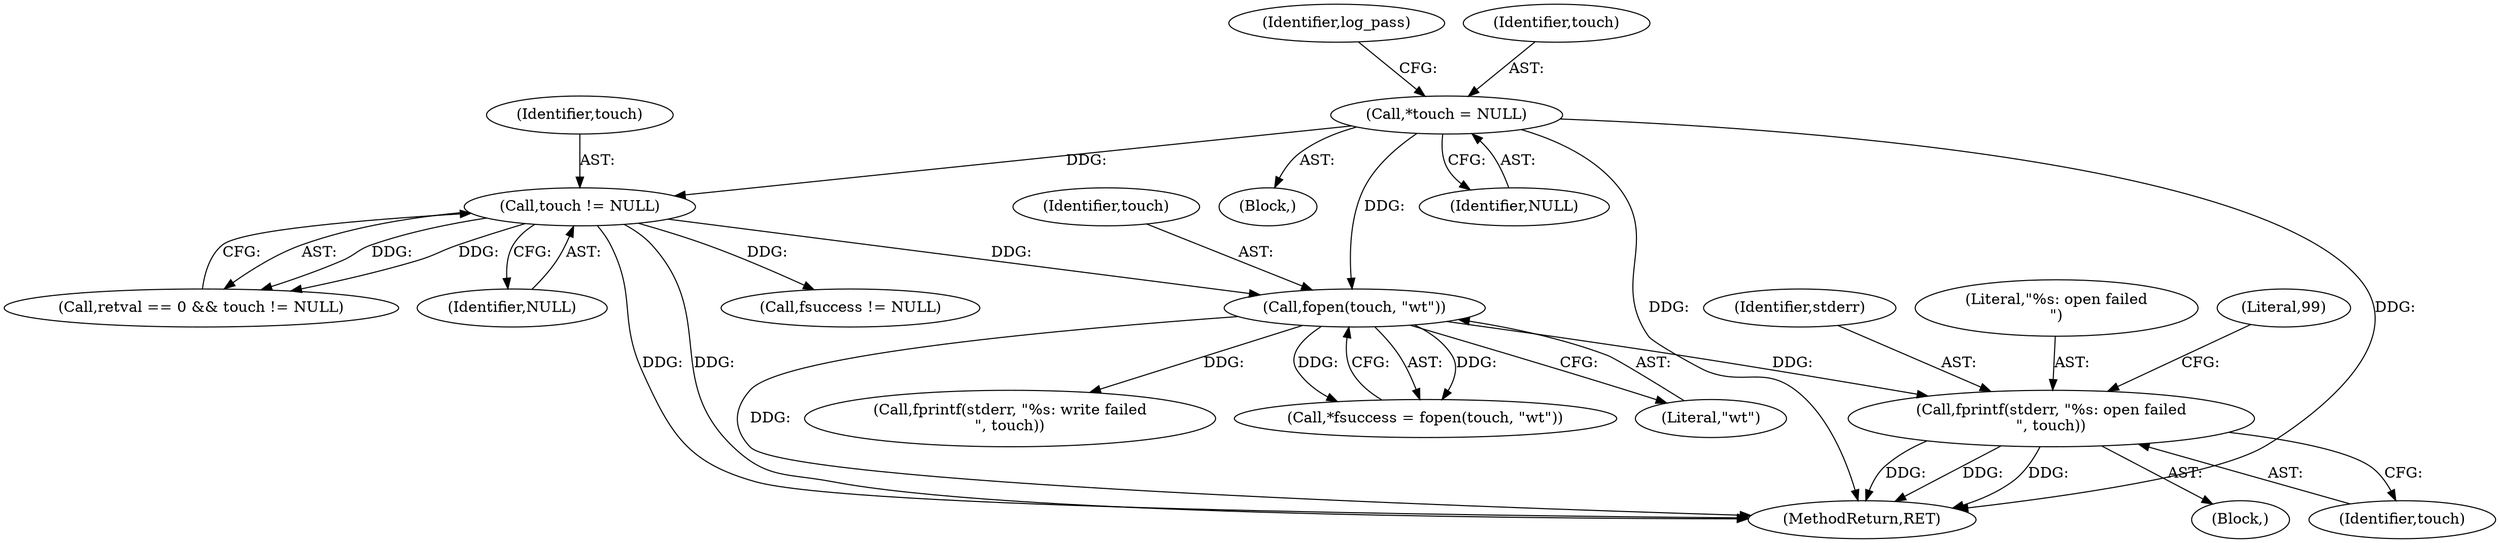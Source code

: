 digraph "0_Android_9d4853418ab2f754c2b63e091c29c5529b8b86ca_29@API" {
"1000544" [label="(Call,fprintf(stderr, \"%s: open failed\n\", touch))"];
"1000505" [label="(Call,fopen(touch, \"wt\"))"];
"1000116" [label="(Call,*touch = NULL)"];
"1000498" [label="(Call,touch != NULL)"];
"1000498" [label="(Call,touch != NULL)"];
"1000547" [label="(Identifier,touch)"];
"1000500" [label="(Identifier,NULL)"];
"1000549" [label="(Literal,99)"];
"1000534" [label="(Call,fprintf(stderr, \"%s: write failed\n\", touch))"];
"1000116" [label="(Call,*touch = NULL)"];
"1000499" [label="(Identifier,touch)"];
"1000121" [label="(Identifier,log_pass)"];
"1000544" [label="(Call,fprintf(stderr, \"%s: open failed\n\", touch))"];
"1000552" [label="(MethodReturn,RET)"];
"1000109" [label="(Block,)"];
"1000503" [label="(Call,*fsuccess = fopen(touch, \"wt\"))"];
"1000506" [label="(Identifier,touch)"];
"1000117" [label="(Identifier,touch)"];
"1000118" [label="(Identifier,NULL)"];
"1000545" [label="(Identifier,stderr)"];
"1000507" [label="(Literal,\"wt\")"];
"1000541" [label="(Block,)"];
"1000509" [label="(Call,fsuccess != NULL)"];
"1000494" [label="(Call,retval == 0 && touch != NULL)"];
"1000546" [label="(Literal,\"%s: open failed\n\")"];
"1000505" [label="(Call,fopen(touch, \"wt\"))"];
"1000544" -> "1000541"  [label="AST: "];
"1000544" -> "1000547"  [label="CFG: "];
"1000545" -> "1000544"  [label="AST: "];
"1000546" -> "1000544"  [label="AST: "];
"1000547" -> "1000544"  [label="AST: "];
"1000549" -> "1000544"  [label="CFG: "];
"1000544" -> "1000552"  [label="DDG: "];
"1000544" -> "1000552"  [label="DDG: "];
"1000544" -> "1000552"  [label="DDG: "];
"1000505" -> "1000544"  [label="DDG: "];
"1000505" -> "1000503"  [label="AST: "];
"1000505" -> "1000507"  [label="CFG: "];
"1000506" -> "1000505"  [label="AST: "];
"1000507" -> "1000505"  [label="AST: "];
"1000503" -> "1000505"  [label="CFG: "];
"1000505" -> "1000552"  [label="DDG: "];
"1000505" -> "1000503"  [label="DDG: "];
"1000505" -> "1000503"  [label="DDG: "];
"1000116" -> "1000505"  [label="DDG: "];
"1000498" -> "1000505"  [label="DDG: "];
"1000505" -> "1000534"  [label="DDG: "];
"1000116" -> "1000109"  [label="AST: "];
"1000116" -> "1000118"  [label="CFG: "];
"1000117" -> "1000116"  [label="AST: "];
"1000118" -> "1000116"  [label="AST: "];
"1000121" -> "1000116"  [label="CFG: "];
"1000116" -> "1000552"  [label="DDG: "];
"1000116" -> "1000552"  [label="DDG: "];
"1000116" -> "1000498"  [label="DDG: "];
"1000498" -> "1000494"  [label="AST: "];
"1000498" -> "1000500"  [label="CFG: "];
"1000499" -> "1000498"  [label="AST: "];
"1000500" -> "1000498"  [label="AST: "];
"1000494" -> "1000498"  [label="CFG: "];
"1000498" -> "1000552"  [label="DDG: "];
"1000498" -> "1000552"  [label="DDG: "];
"1000498" -> "1000494"  [label="DDG: "];
"1000498" -> "1000494"  [label="DDG: "];
"1000498" -> "1000509"  [label="DDG: "];
}
